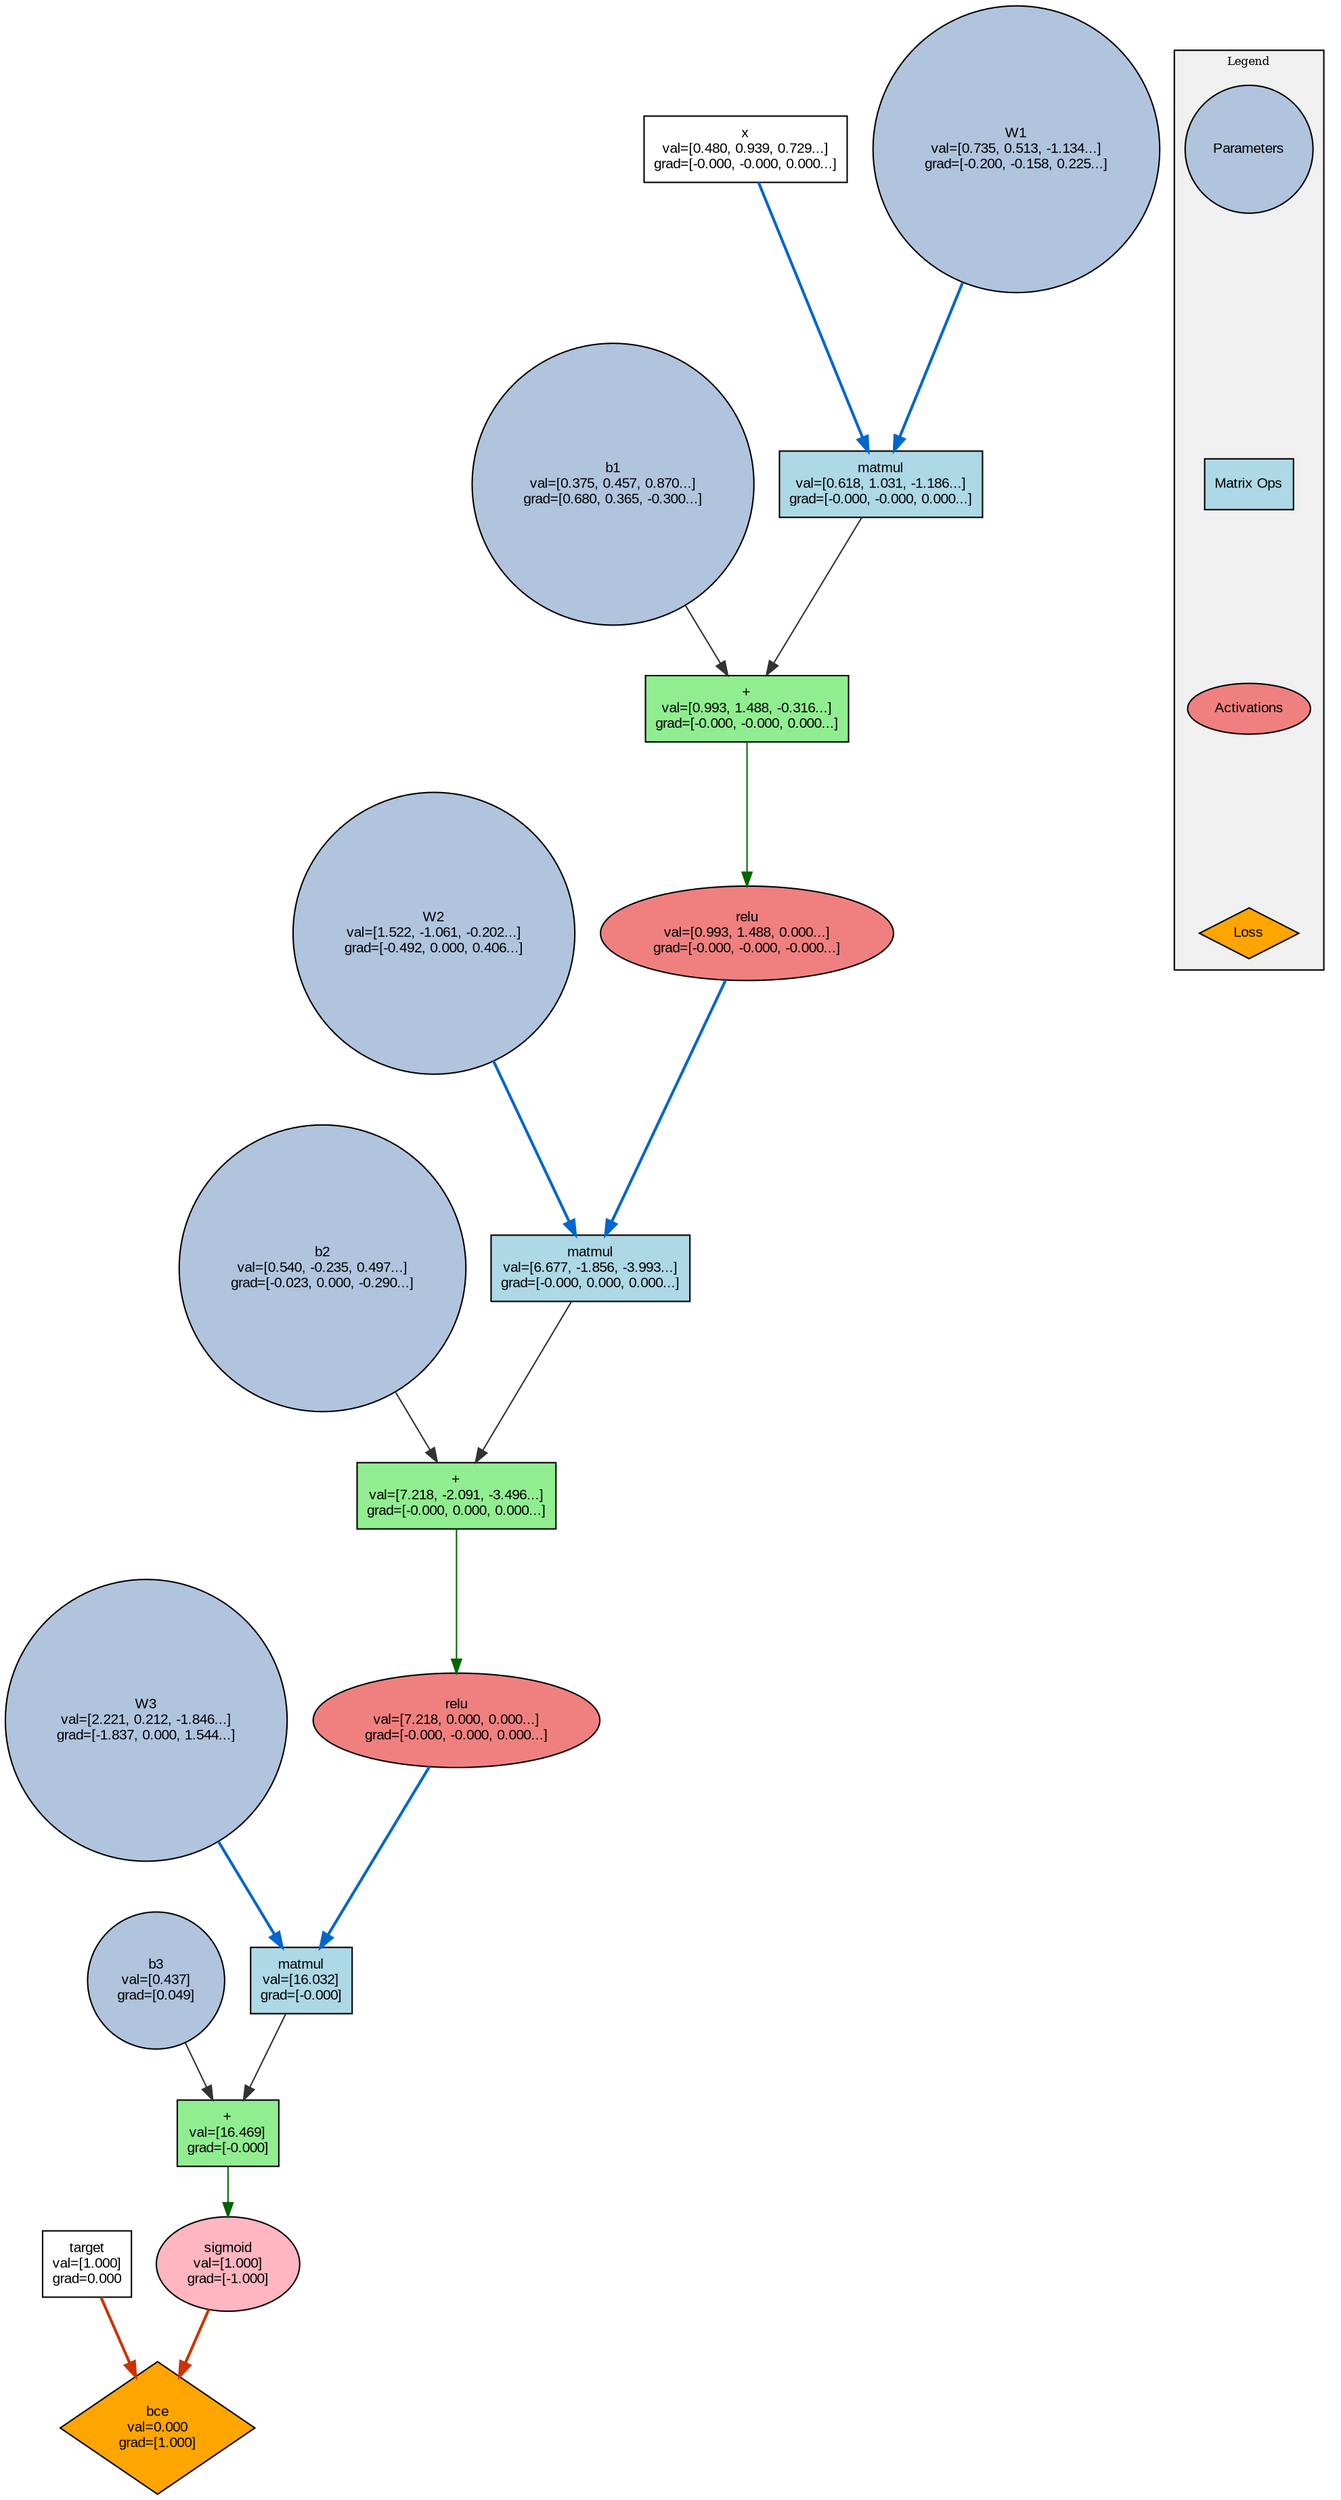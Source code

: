 digraph ComputationalGraph {
  // Graph styling
  rankdir=TB;
  bgcolor="white";
  node [fontname="Arial", fontsize=10, margin=0.1];
  edge [fontname="Arial", fontsize=8, color="#333333"];
  
  // Parameter nodes
  node1200004 [label="target\nval=[1.000]\ngrad=0.000", fillcolor="white", style="filled", shape="box"];
  node1199994 [label="x\nval=[0.480, 0.939, 0.729...]\ngrad=[-0.000, -0.000, 0.000...]", fillcolor="white", style="filled", shape="box"];
  node0 [label="W1\nval=[0.735, 0.513, -1.134...]\ngrad=[-0.200, -0.158, 0.225...]", fillcolor="lightsteelblue", style="filled", shape="circle"];
  node1 [label="b1\nval=[0.375, 0.457, 0.870...]\ngrad=[0.680, 0.365, -0.300...]", fillcolor="lightsteelblue", style="filled", shape="circle"];
  node2 [label="W2\nval=[1.522, -1.061, -0.202...]\ngrad=[-0.492, 0.000, 0.406...]", fillcolor="lightsteelblue", style="filled", shape="circle"];
  node3 [label="b2\nval=[0.540, -0.235, 0.497...]\ngrad=[-0.023, 0.000, -0.290...]", fillcolor="lightsteelblue", style="filled", shape="circle"];
  node4 [label="W3\nval=[2.221, 0.212, -1.846...]\ngrad=[-1.837, 0.000, 1.544...]", fillcolor="lightsteelblue", style="filled", shape="circle"];
  node5 [label="b3\nval=[0.437]\ngrad=[0.049]", fillcolor="lightsteelblue", style="filled", shape="circle"];
  node1200005 [label="bce\nval=0.000\ngrad=[1.000]", fillcolor="orange", style="filled", shape="diamond"];
  
  // Operation nodes
  node1199995 [label="matmul\nval=[0.618, 1.031, -1.186...]\ngrad=[-0.000, -0.000, 0.000...]", fillcolor="lightblue", style="filled", shape="box"];
  node1199996 [label="+\nval=[0.993, 1.488, -0.316...]\ngrad=[-0.000, -0.000, 0.000...]", fillcolor="lightgreen", style="filled", shape="box"];
  node1199997 [label="relu\nval=[0.993, 1.488, 0.000...]\ngrad=[-0.000, -0.000, -0.000...]", fillcolor="lightcoral", style="filled", shape="ellipse"];
  node1199998 [label="matmul\nval=[6.677, -1.856, -3.993...]\ngrad=[-0.000, 0.000, 0.000...]", fillcolor="lightblue", style="filled", shape="box"];
  node1199999 [label="+\nval=[7.218, -2.091, -3.496...]\ngrad=[-0.000, 0.000, 0.000...]", fillcolor="lightgreen", style="filled", shape="box"];
  node1200000 [label="relu\nval=[7.218, 0.000, 0.000...]\ngrad=[-0.000, -0.000, 0.000...]", fillcolor="lightcoral", style="filled", shape="ellipse"];
  node1200001 [label="matmul\nval=[16.032]\ngrad=[-0.000]", fillcolor="lightblue", style="filled", shape="box"];
  node1200002 [label="+\nval=[16.469]\ngrad=[-0.000]", fillcolor="lightgreen", style="filled", shape="box"];
  node1200003 [label="sigmoid\nval=[1.000]\ngrad=[-1.000]", fillcolor="lightpink", style="filled", shape="ellipse"];
  
  // Edges
  node1199994 -> node1199995 [color="#0066CC", style="bold"];
  node0 -> node1199995 [color="#0066CC", style="bold"];
  node1199995 -> node1199996 [color="#333333", style="solid"];
  node1 -> node1199996 [color="#333333", style="solid"];
  node1199996 -> node1199997 [color="#006600", style="solid"];
  node1199997 -> node1199998 [color="#0066CC", style="bold"];
  node2 -> node1199998 [color="#0066CC", style="bold"];
  node1199998 -> node1199999 [color="#333333", style="solid"];
  node3 -> node1199999 [color="#333333", style="solid"];
  node1199999 -> node1200000 [color="#006600", style="solid"];
  node1200000 -> node1200001 [color="#0066CC", style="bold"];
  node4 -> node1200001 [color="#0066CC", style="bold"];
  node1200001 -> node1200002 [color="#333333", style="solid"];
  node5 -> node1200002 [color="#333333", style="solid"];
  node1200002 -> node1200003 [color="#006600", style="solid"];
  node1200004 -> node1200005 [color="#CC3300", style="bold"];
  node1200003 -> node1200005 [color="#CC3300", style="bold"];
  
  // Legend
  subgraph cluster_legend {
    label="Legend";
    style="filled";
    fillcolor="#f0f0f0";
    fontsize=8;
    
    legend_param [label="Parameters", fillcolor="lightsteelblue", style="filled", shape="circle"];
    legend_matmul [label="Matrix Ops", fillcolor="lightblue", style="filled", shape="box"];
    legend_activation [label="Activations", fillcolor="lightcoral", style="filled", shape="ellipse"];
    legend_loss [label="Loss", fillcolor="orange", style="filled", shape="diamond"];
    
    legend_param -> legend_matmul -> legend_activation -> legend_loss [style="invis"];
  }
}
